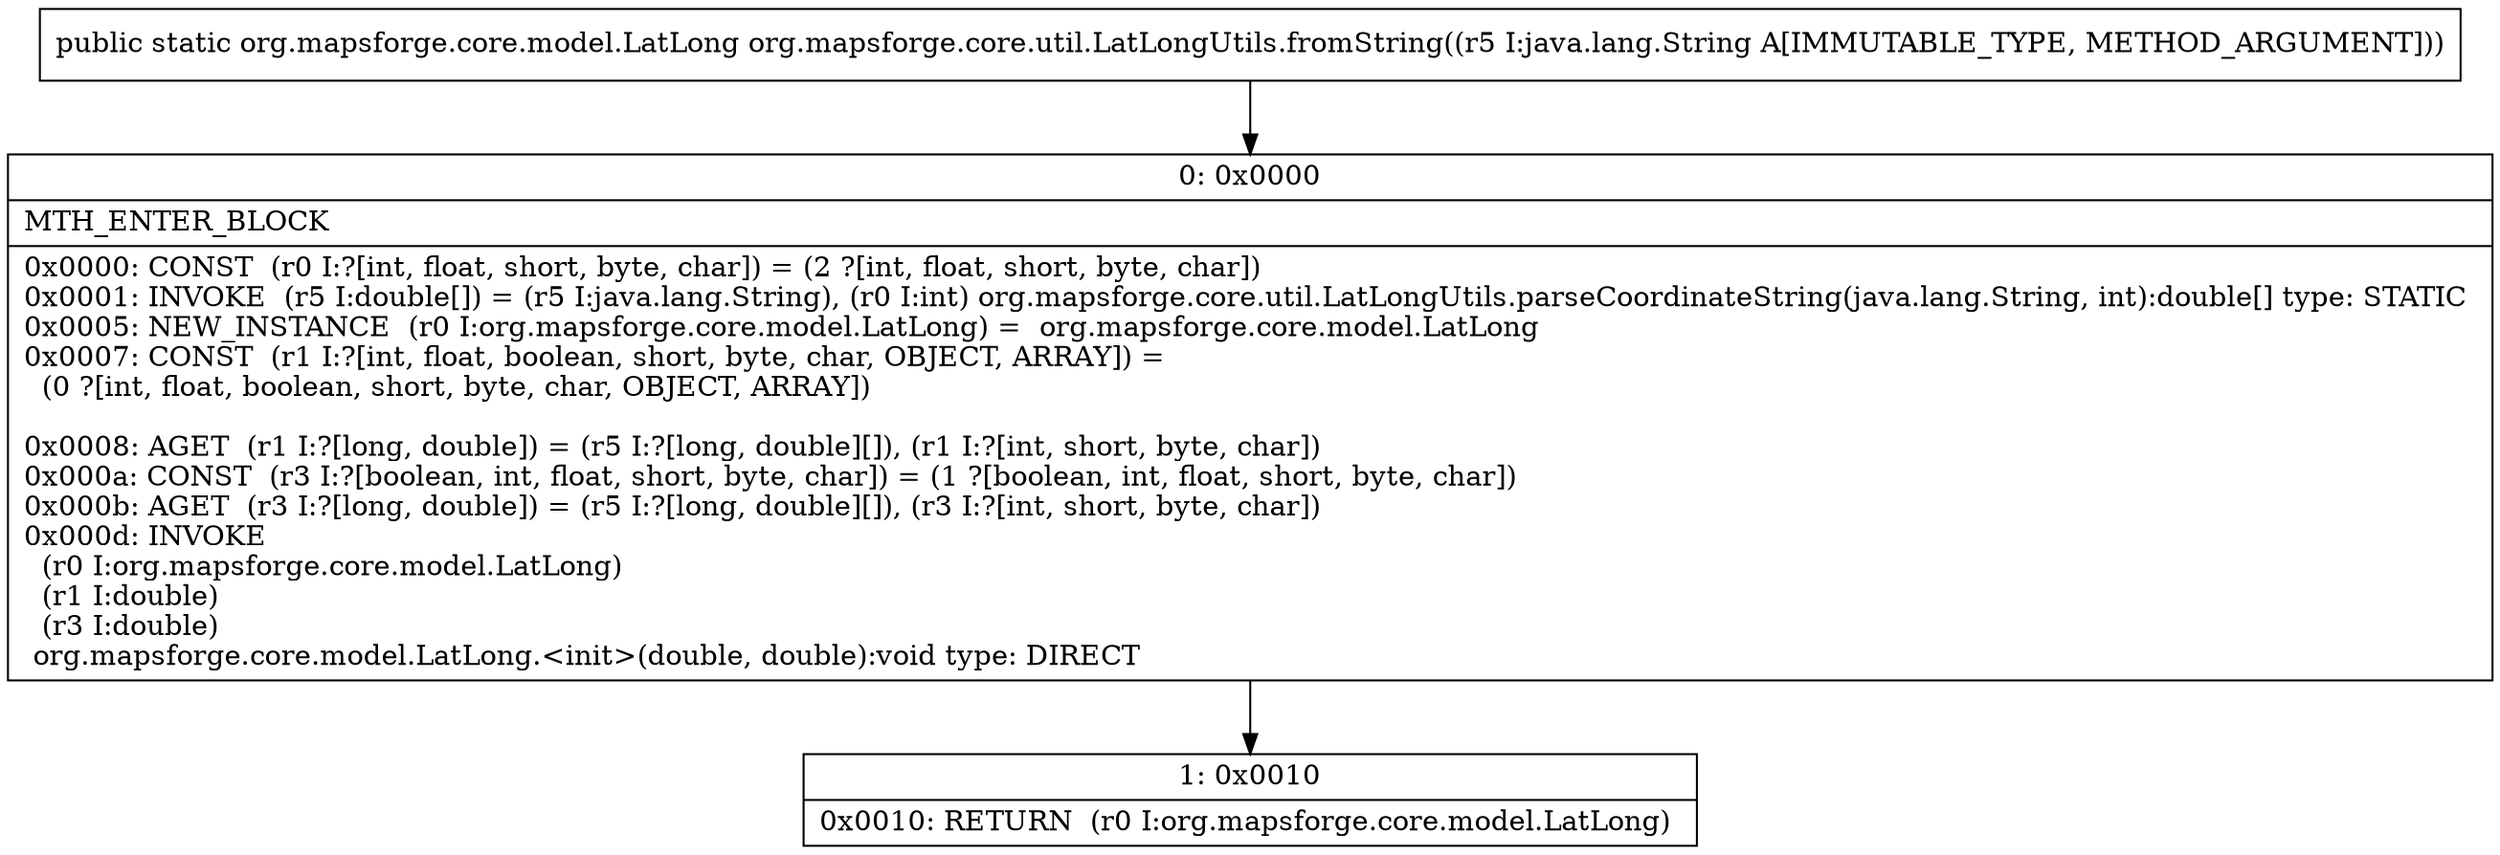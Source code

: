 digraph "CFG fororg.mapsforge.core.util.LatLongUtils.fromString(Ljava\/lang\/String;)Lorg\/mapsforge\/core\/model\/LatLong;" {
Node_0 [shape=record,label="{0\:\ 0x0000|MTH_ENTER_BLOCK\l|0x0000: CONST  (r0 I:?[int, float, short, byte, char]) = (2 ?[int, float, short, byte, char]) \l0x0001: INVOKE  (r5 I:double[]) = (r5 I:java.lang.String), (r0 I:int) org.mapsforge.core.util.LatLongUtils.parseCoordinateString(java.lang.String, int):double[] type: STATIC \l0x0005: NEW_INSTANCE  (r0 I:org.mapsforge.core.model.LatLong) =  org.mapsforge.core.model.LatLong \l0x0007: CONST  (r1 I:?[int, float, boolean, short, byte, char, OBJECT, ARRAY]) = \l  (0 ?[int, float, boolean, short, byte, char, OBJECT, ARRAY])\l \l0x0008: AGET  (r1 I:?[long, double]) = (r5 I:?[long, double][]), (r1 I:?[int, short, byte, char]) \l0x000a: CONST  (r3 I:?[boolean, int, float, short, byte, char]) = (1 ?[boolean, int, float, short, byte, char]) \l0x000b: AGET  (r3 I:?[long, double]) = (r5 I:?[long, double][]), (r3 I:?[int, short, byte, char]) \l0x000d: INVOKE  \l  (r0 I:org.mapsforge.core.model.LatLong)\l  (r1 I:double)\l  (r3 I:double)\l org.mapsforge.core.model.LatLong.\<init\>(double, double):void type: DIRECT \l}"];
Node_1 [shape=record,label="{1\:\ 0x0010|0x0010: RETURN  (r0 I:org.mapsforge.core.model.LatLong) \l}"];
MethodNode[shape=record,label="{public static org.mapsforge.core.model.LatLong org.mapsforge.core.util.LatLongUtils.fromString((r5 I:java.lang.String A[IMMUTABLE_TYPE, METHOD_ARGUMENT])) }"];
MethodNode -> Node_0;
Node_0 -> Node_1;
}

